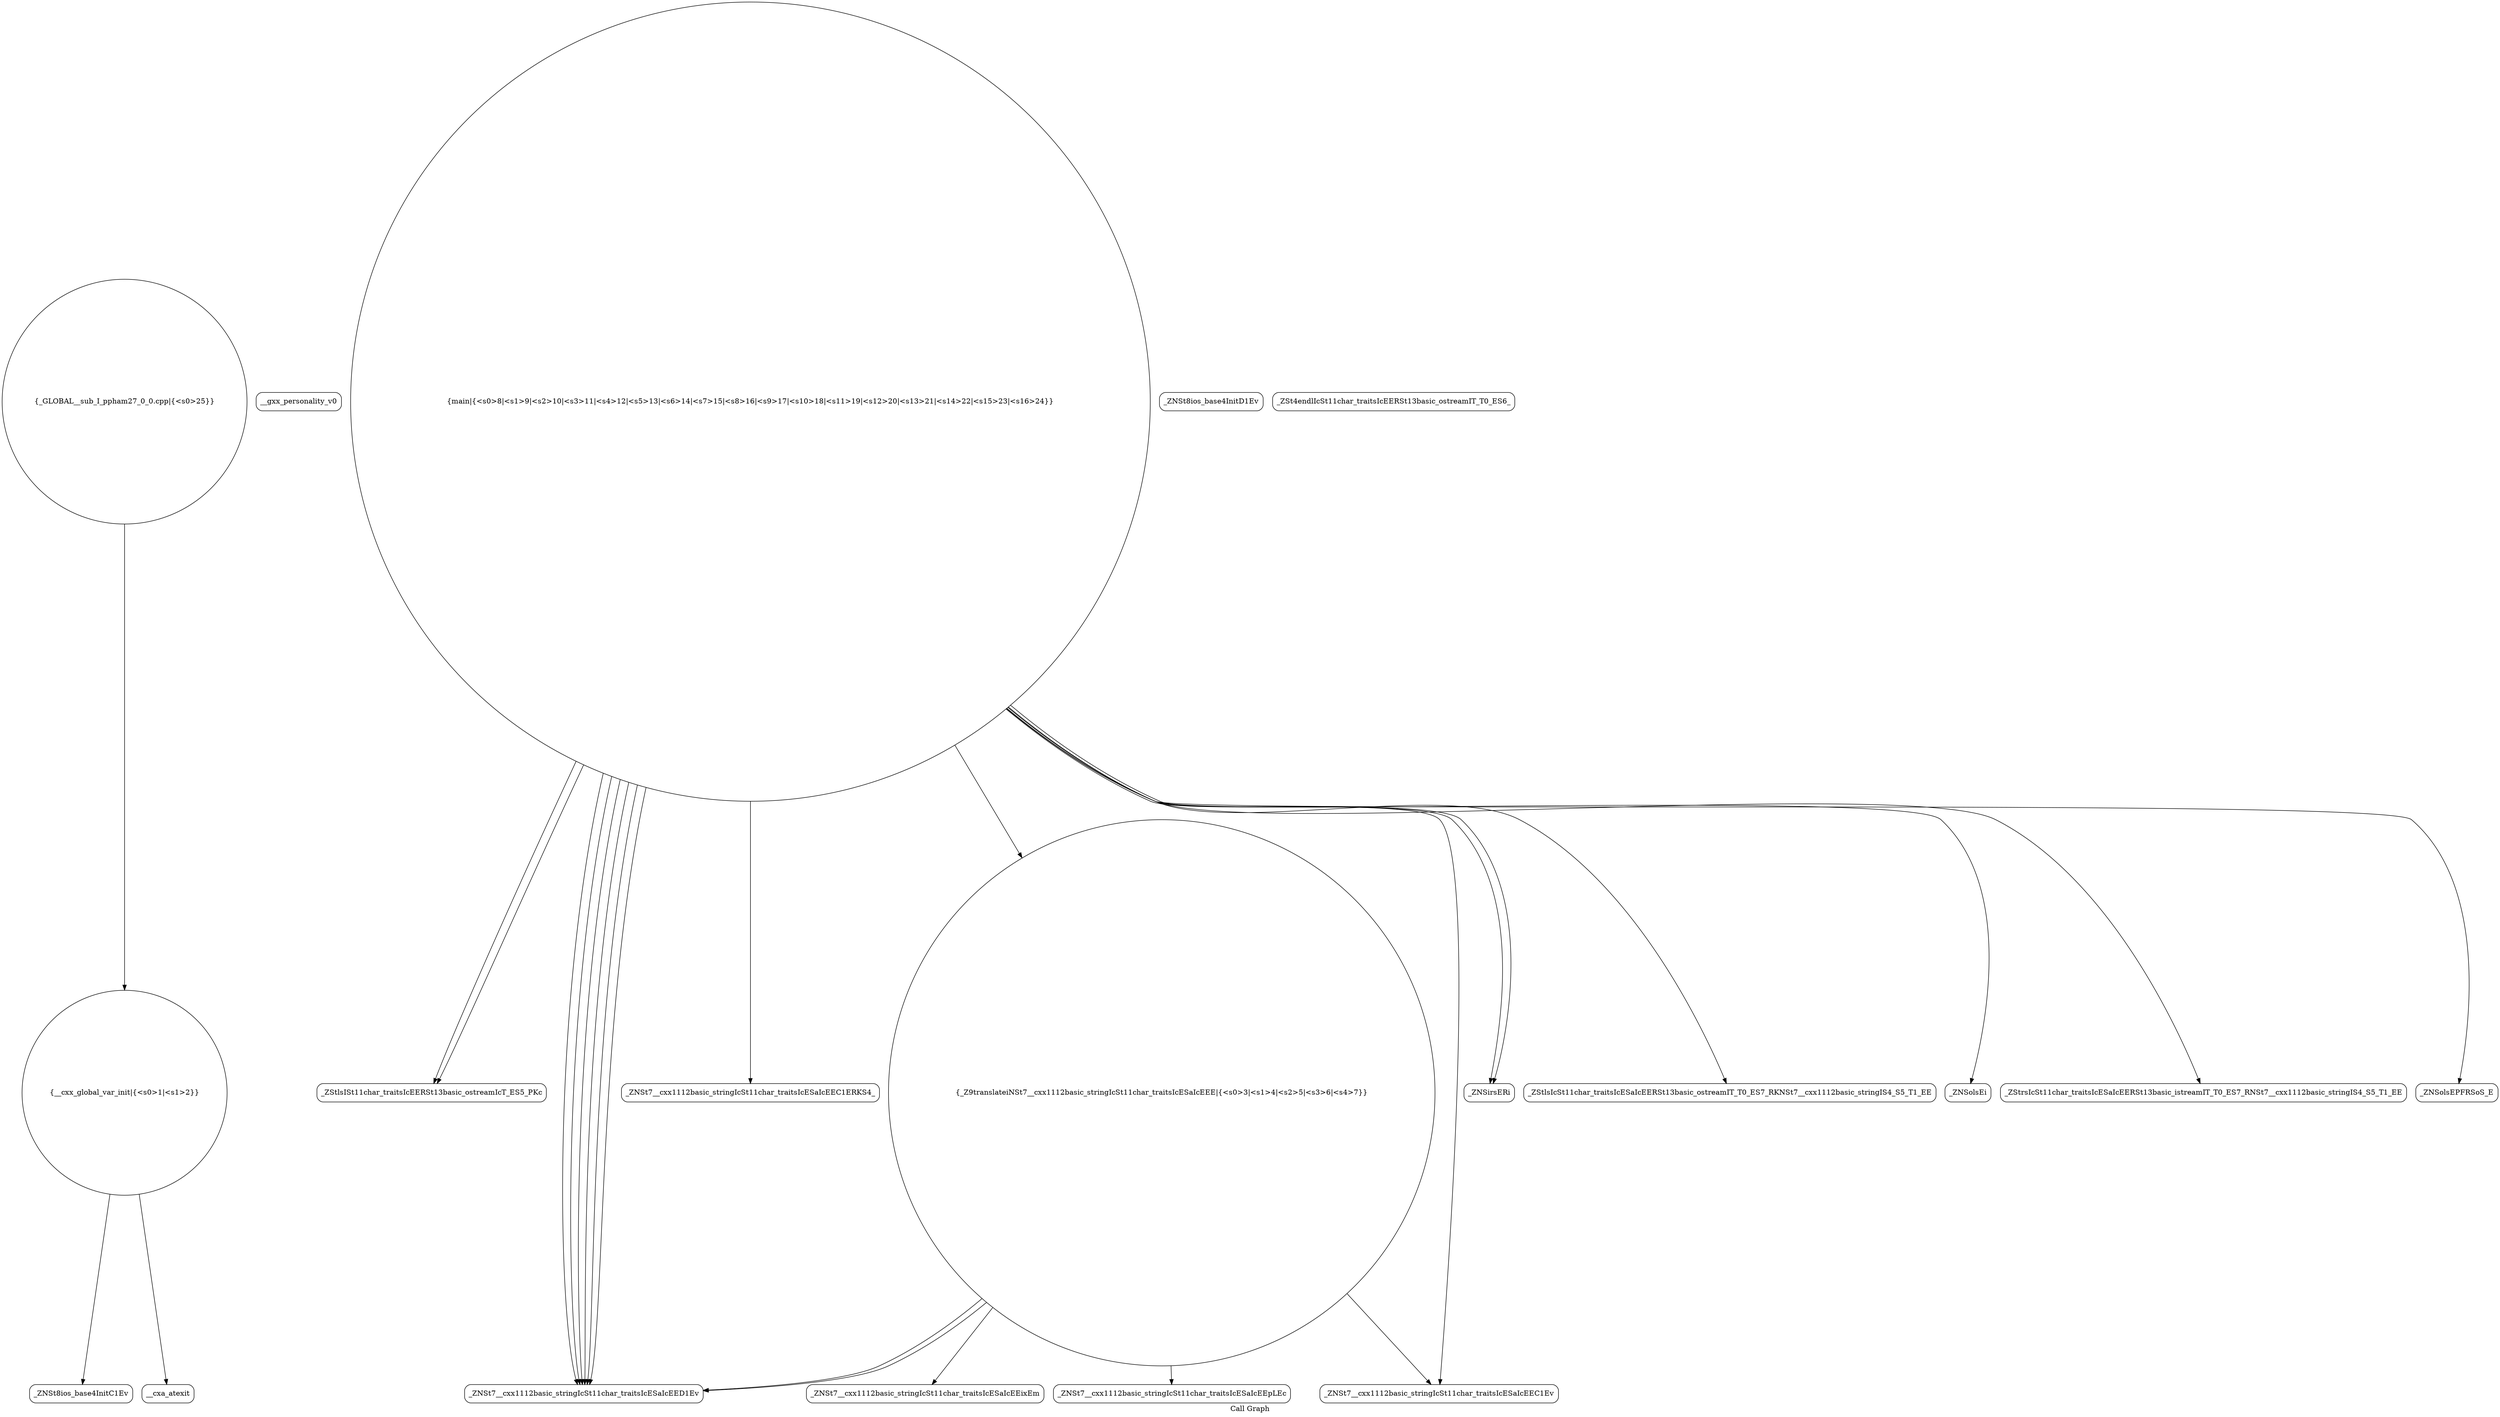 digraph "Call Graph" {
	label="Call Graph";

	Node0x563abdb41180 [shape=record,shape=circle,label="{__cxx_global_var_init|{<s0>1|<s1>2}}"];
	Node0x563abdb41180:s0 -> Node0x563abdb41610[color=black];
	Node0x563abdb41180:s1 -> Node0x563abdb41710[color=black];
	Node0x563abdb41910 [shape=record,shape=Mrecord,label="{__gxx_personality_v0}"];
	Node0x563abdb41c90 [shape=record,shape=Mrecord,label="{_ZStlsISt11char_traitsIcEERSt13basic_ostreamIcT_ES5_PKc}"];
	Node0x563abdb41690 [shape=record,shape=Mrecord,label="{_ZNSt8ios_base4InitD1Ev}"];
	Node0x563abdb41a10 [shape=record,shape=Mrecord,label="{_ZNSt7__cxx1112basic_stringIcSt11char_traitsIcESaIcEED1Ev}"];
	Node0x563abdb41d90 [shape=record,shape=Mrecord,label="{_ZNSt7__cxx1112basic_stringIcSt11char_traitsIcESaIcEEC1ERKS4_}"];
	Node0x563abdb41790 [shape=record,shape=circle,label="{_Z9translateiNSt7__cxx1112basic_stringIcSt11char_traitsIcESaIcEEE|{<s0>3|<s1>4|<s2>5|<s3>6|<s4>7}}"];
	Node0x563abdb41790:s0 -> Node0x563abdb41810[color=black];
	Node0x563abdb41790:s1 -> Node0x563abdb41890[color=black];
	Node0x563abdb41790:s2 -> Node0x563abdb41a10[color=black];
	Node0x563abdb41790:s3 -> Node0x563abdb41990[color=black];
	Node0x563abdb41790:s4 -> Node0x563abdb41a10[color=black];
	Node0x563abdb41b10 [shape=record,shape=Mrecord,label="{_ZNSirsERi}"];
	Node0x563abdb41e90 [shape=record,shape=Mrecord,label="{_ZSt4endlIcSt11char_traitsIcEERSt13basic_ostreamIT_T0_ES6_}"];
	Node0x563abdb41890 [shape=record,shape=Mrecord,label="{_ZNSt7__cxx1112basic_stringIcSt11char_traitsIcESaIcEEixEm}"];
	Node0x563abdb41c10 [shape=record,shape=Mrecord,label="{_ZStlsIcSt11char_traitsIcESaIcEERSt13basic_ostreamIT_T0_ES7_RKNSt7__cxx1112basic_stringIS4_S5_T1_EE}"];
	Node0x563abdb41610 [shape=record,shape=Mrecord,label="{_ZNSt8ios_base4InitC1Ev}"];
	Node0x563abdb41990 [shape=record,shape=Mrecord,label="{_ZNSt7__cxx1112basic_stringIcSt11char_traitsIcESaIcEEpLEc}"];
	Node0x563abdb41d10 [shape=record,shape=Mrecord,label="{_ZNSolsEi}"];
	Node0x563abdb41710 [shape=record,shape=Mrecord,label="{__cxa_atexit}"];
	Node0x563abdb41a90 [shape=record,shape=circle,label="{main|{<s0>8|<s1>9|<s2>10|<s3>11|<s4>12|<s5>13|<s6>14|<s7>15|<s8>16|<s9>17|<s10>18|<s11>19|<s12>20|<s13>21|<s14>22|<s15>23|<s16>24}}"];
	Node0x563abdb41a90:s0 -> Node0x563abdb41b10[color=black];
	Node0x563abdb41a90:s1 -> Node0x563abdb41810[color=black];
	Node0x563abdb41a90:s2 -> Node0x563abdb41b10[color=black];
	Node0x563abdb41a90:s3 -> Node0x563abdb41b90[color=black];
	Node0x563abdb41a90:s4 -> Node0x563abdb41c90[color=black];
	Node0x563abdb41a90:s5 -> Node0x563abdb41d10[color=black];
	Node0x563abdb41a90:s6 -> Node0x563abdb41c90[color=black];
	Node0x563abdb41a90:s7 -> Node0x563abdb41d90[color=black];
	Node0x563abdb41a90:s8 -> Node0x563abdb41790[color=black];
	Node0x563abdb41a90:s9 -> Node0x563abdb41c10[color=black];
	Node0x563abdb41a90:s10 -> Node0x563abdb41e10[color=black];
	Node0x563abdb41a90:s11 -> Node0x563abdb41a10[color=black];
	Node0x563abdb41a90:s12 -> Node0x563abdb41a10[color=black];
	Node0x563abdb41a90:s13 -> Node0x563abdb41a10[color=black];
	Node0x563abdb41a90:s14 -> Node0x563abdb41a10[color=black];
	Node0x563abdb41a90:s15 -> Node0x563abdb41a10[color=black];
	Node0x563abdb41a90:s16 -> Node0x563abdb41a10[color=black];
	Node0x563abdb41e10 [shape=record,shape=Mrecord,label="{_ZNSolsEPFRSoS_E}"];
	Node0x563abdb41810 [shape=record,shape=Mrecord,label="{_ZNSt7__cxx1112basic_stringIcSt11char_traitsIcESaIcEEC1Ev}"];
	Node0x563abdb41b90 [shape=record,shape=Mrecord,label="{_ZStrsIcSt11char_traitsIcESaIcEERSt13basic_istreamIT_T0_ES7_RNSt7__cxx1112basic_stringIS4_S5_T1_EE}"];
	Node0x563abdb41f10 [shape=record,shape=circle,label="{_GLOBAL__sub_I_ppham27_0_0.cpp|{<s0>25}}"];
	Node0x563abdb41f10:s0 -> Node0x563abdb41180[color=black];
}
